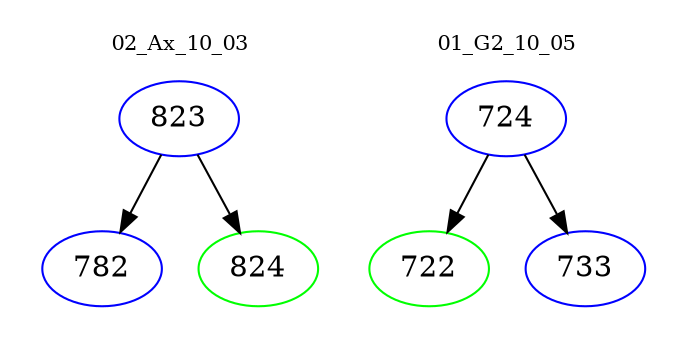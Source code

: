digraph{
subgraph cluster_0 {
color = white
label = "02_Ax_10_03";
fontsize=10;
T0_823 [label="823", color="blue"]
T0_823 -> T0_782 [color="black"]
T0_782 [label="782", color="blue"]
T0_823 -> T0_824 [color="black"]
T0_824 [label="824", color="green"]
}
subgraph cluster_1 {
color = white
label = "01_G2_10_05";
fontsize=10;
T1_724 [label="724", color="blue"]
T1_724 -> T1_722 [color="black"]
T1_722 [label="722", color="green"]
T1_724 -> T1_733 [color="black"]
T1_733 [label="733", color="blue"]
}
}
